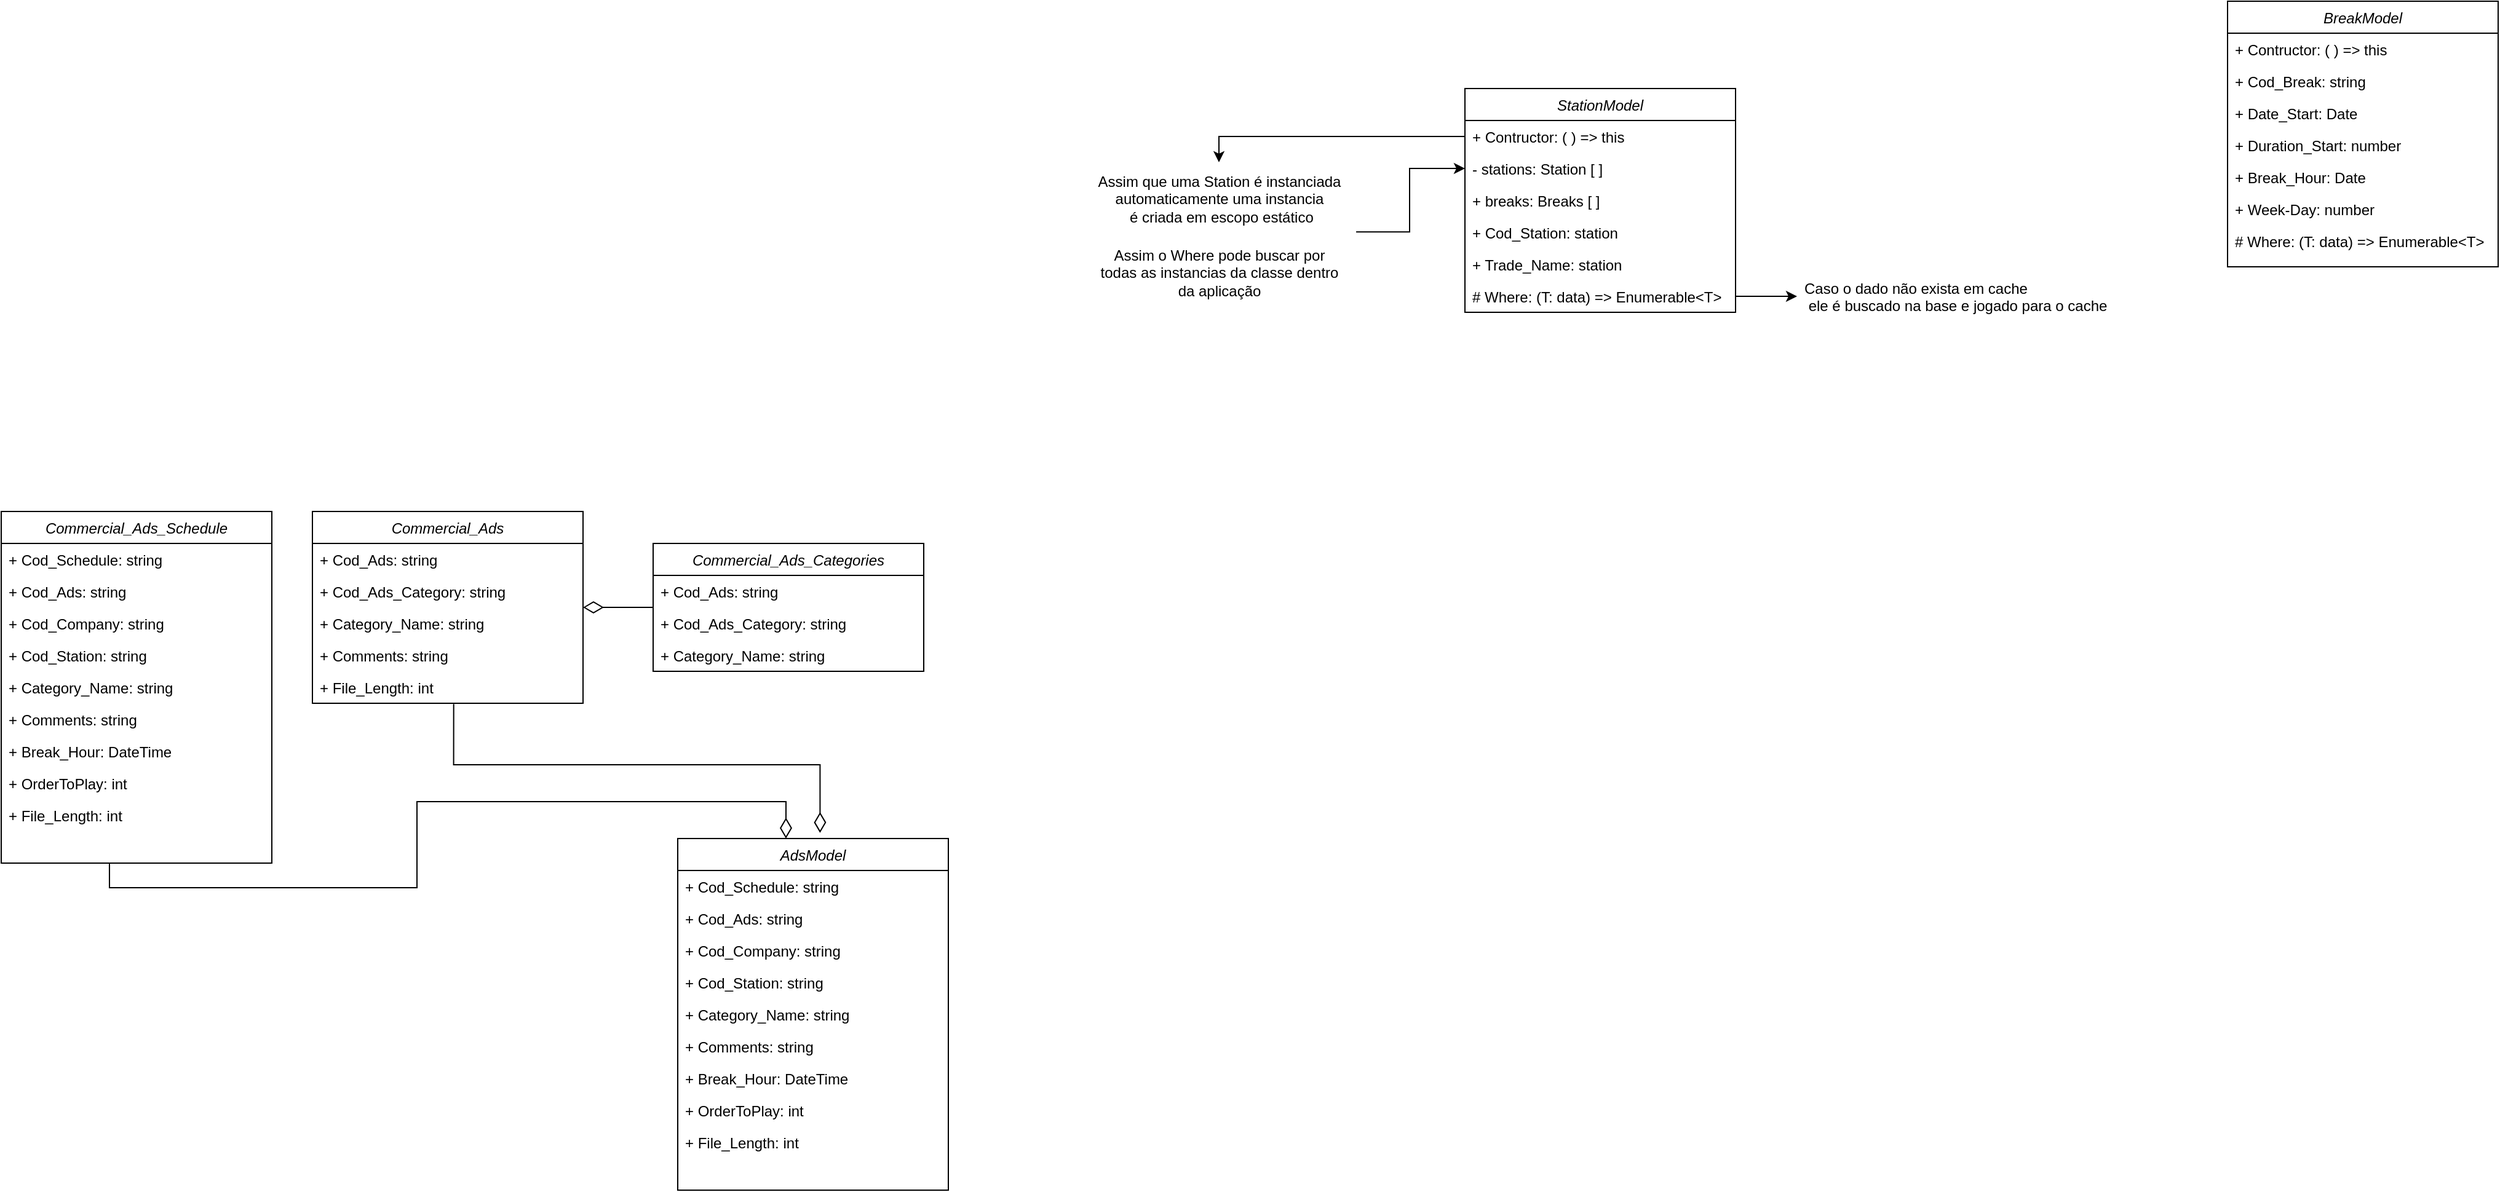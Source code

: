 <mxfile version="22.1.15" type="github" pages="2">
  <diagram id="C5RBs43oDa-KdzZeNtuy" name="Page-1">
    <mxGraphModel dx="4158" dy="1334" grid="1" gridSize="10" guides="1" tooltips="1" connect="1" arrows="1" fold="1" page="1" pageScale="1" pageWidth="827" pageHeight="1169" math="0" shadow="0">
      <root>
        <mxCell id="WIyWlLk6GJQsqaUBKTNV-0" />
        <mxCell id="WIyWlLk6GJQsqaUBKTNV-1" parent="WIyWlLk6GJQsqaUBKTNV-0" />
        <mxCell id="zkfFHV4jXpPFQw0GAbJ--0" value="StationModel" style="swimlane;fontStyle=2;align=center;verticalAlign=top;childLayout=stackLayout;horizontal=1;startSize=26;horizontalStack=0;resizeParent=1;resizeLast=0;collapsible=1;marginBottom=0;rounded=0;shadow=0;strokeWidth=1;labelBackgroundColor=none;" parent="WIyWlLk6GJQsqaUBKTNV-1" vertex="1">
          <mxGeometry x="110" y="110" width="220" height="182" as="geometry">
            <mxRectangle x="230" y="140" width="160" height="26" as="alternateBounds" />
          </mxGeometry>
        </mxCell>
        <mxCell id="fMweDs3t_jhGKL-LH0K3-19" value="+ Contructor: ( ) =&gt; this" style="text;align=left;verticalAlign=top;spacingLeft=4;spacingRight=4;overflow=hidden;rotatable=0;points=[[0,0.5],[1,0.5]];portConstraint=eastwest;labelBackgroundColor=none;" parent="zkfFHV4jXpPFQw0GAbJ--0" vertex="1">
          <mxGeometry y="26" width="220" height="26" as="geometry" />
        </mxCell>
        <mxCell id="zkfFHV4jXpPFQw0GAbJ--5" value="- stations: Station [ ]" style="text;align=left;verticalAlign=top;spacingLeft=4;spacingRight=4;overflow=hidden;rotatable=0;points=[[0,0.5],[1,0.5]];portConstraint=eastwest;labelBackgroundColor=none;" parent="zkfFHV4jXpPFQw0GAbJ--0" vertex="1">
          <mxGeometry y="52" width="220" height="26" as="geometry" />
        </mxCell>
        <mxCell id="fMweDs3t_jhGKL-LH0K3-15" value="+ breaks: Breaks [ ]" style="text;align=left;verticalAlign=top;spacingLeft=4;spacingRight=4;overflow=hidden;rotatable=0;points=[[0,0.5],[1,0.5]];portConstraint=eastwest;labelBackgroundColor=none;" parent="zkfFHV4jXpPFQw0GAbJ--0" vertex="1">
          <mxGeometry y="78" width="220" height="26" as="geometry" />
        </mxCell>
        <mxCell id="fMweDs3t_jhGKL-LH0K3-24" value="+ Cod_Station: station" style="text;align=left;verticalAlign=top;spacingLeft=4;spacingRight=4;overflow=hidden;rotatable=0;points=[[0,0.5],[1,0.5]];portConstraint=eastwest;labelBackgroundColor=none;" parent="zkfFHV4jXpPFQw0GAbJ--0" vertex="1">
          <mxGeometry y="104" width="220" height="26" as="geometry" />
        </mxCell>
        <mxCell id="fMweDs3t_jhGKL-LH0K3-25" value="+ Trade_Name: station" style="text;align=left;verticalAlign=top;spacingLeft=4;spacingRight=4;overflow=hidden;rotatable=0;points=[[0,0.5],[1,0.5]];portConstraint=eastwest;labelBackgroundColor=none;" parent="zkfFHV4jXpPFQw0GAbJ--0" vertex="1">
          <mxGeometry y="130" width="220" height="26" as="geometry" />
        </mxCell>
        <mxCell id="fMweDs3t_jhGKL-LH0K3-4" value="# Where: (T: data) =&gt; Enumerable&lt;T&gt;" style="text;align=left;verticalAlign=top;spacingLeft=4;spacingRight=4;overflow=hidden;rotatable=0;points=[[0,0.5],[1,0.5]];portConstraint=eastwest;labelBackgroundColor=none;" parent="zkfFHV4jXpPFQw0GAbJ--0" vertex="1">
          <mxGeometry y="156" width="220" height="26" as="geometry" />
        </mxCell>
        <mxCell id="fMweDs3t_jhGKL-LH0K3-22" style="edgeStyle=orthogonalEdgeStyle;rounded=0;orthogonalLoop=1;jettySize=auto;html=1;entryX=0;entryY=0.5;entryDx=0;entryDy=0;exitX=1.007;exitY=0.944;exitDx=0;exitDy=0;exitPerimeter=0;" parent="WIyWlLk6GJQsqaUBKTNV-1" source="fMweDs3t_jhGKL-LH0K3-21" target="zkfFHV4jXpPFQw0GAbJ--5" edge="1">
          <mxGeometry relative="1" as="geometry" />
        </mxCell>
        <mxCell id="fMweDs3t_jhGKL-LH0K3-21" value="Assim que uma Station é instanciada&lt;br&gt;automaticamente uma&amp;nbsp;instancia&lt;br&gt;&amp;nbsp;é criada em escopo estático" style="text;html=1;align=center;verticalAlign=middle;resizable=0;points=[];autosize=1;strokeColor=none;fillColor=none;" parent="WIyWlLk6GJQsqaUBKTNV-1" vertex="1">
          <mxGeometry x="-200" y="170" width="220" height="60" as="geometry" />
        </mxCell>
        <mxCell id="fMweDs3t_jhGKL-LH0K3-20" style="edgeStyle=orthogonalEdgeStyle;rounded=0;orthogonalLoop=1;jettySize=auto;html=1;" parent="WIyWlLk6GJQsqaUBKTNV-1" source="fMweDs3t_jhGKL-LH0K3-19" target="fMweDs3t_jhGKL-LH0K3-21" edge="1">
          <mxGeometry relative="1" as="geometry">
            <mxPoint x="-40" y="170" as="targetPoint" />
          </mxGeometry>
        </mxCell>
        <mxCell id="fMweDs3t_jhGKL-LH0K3-23" value="Assim o Where pode buscar por&lt;br&gt;todas as instancias da classe dentro&lt;br&gt;da aplicação" style="text;html=1;align=center;verticalAlign=middle;resizable=0;points=[];autosize=1;strokeColor=none;fillColor=none;" parent="WIyWlLk6GJQsqaUBKTNV-1" vertex="1">
          <mxGeometry x="-200" y="230" width="220" height="60" as="geometry" />
        </mxCell>
        <mxCell id="YzpSQ4dwVgvBKcLnN7GU-22" value="Caso o dado não exista em cache&#xa; ele é buscado na base e jogado para o cache" style="text;align=left;verticalAlign=top;spacingLeft=4;spacingRight=4;overflow=hidden;rotatable=0;points=[[0,0.5],[1,0.5]];portConstraint=eastwest;labelBackgroundColor=none;" parent="WIyWlLk6GJQsqaUBKTNV-1" vertex="1">
          <mxGeometry x="380" y="259" width="260" height="40" as="geometry" />
        </mxCell>
        <mxCell id="YzpSQ4dwVgvBKcLnN7GU-23" style="edgeStyle=none;rounded=0;orthogonalLoop=1;jettySize=auto;html=1;" parent="WIyWlLk6GJQsqaUBKTNV-1" source="fMweDs3t_jhGKL-LH0K3-4" target="YzpSQ4dwVgvBKcLnN7GU-22" edge="1">
          <mxGeometry relative="1" as="geometry" />
        </mxCell>
        <mxCell id="YzpSQ4dwVgvBKcLnN7GU-24" value="BreakModel" style="swimlane;fontStyle=2;align=center;verticalAlign=top;childLayout=stackLayout;horizontal=1;startSize=26;horizontalStack=0;resizeParent=1;resizeLast=0;collapsible=1;marginBottom=0;rounded=0;shadow=0;strokeWidth=1;labelBackgroundColor=none;" parent="WIyWlLk6GJQsqaUBKTNV-1" vertex="1">
          <mxGeometry x="730" y="39" width="220" height="216" as="geometry">
            <mxRectangle x="230" y="140" width="160" height="26" as="alternateBounds" />
          </mxGeometry>
        </mxCell>
        <mxCell id="YzpSQ4dwVgvBKcLnN7GU-25" value="+ Contructor: ( ) =&gt; this" style="text;align=left;verticalAlign=top;spacingLeft=4;spacingRight=4;overflow=hidden;rotatable=0;points=[[0,0.5],[1,0.5]];portConstraint=eastwest;labelBackgroundColor=none;" parent="YzpSQ4dwVgvBKcLnN7GU-24" vertex="1">
          <mxGeometry y="26" width="220" height="26" as="geometry" />
        </mxCell>
        <mxCell id="YzpSQ4dwVgvBKcLnN7GU-31" value="+ Cod_Break: string" style="text;align=left;verticalAlign=top;spacingLeft=4;spacingRight=4;overflow=hidden;rotatable=0;points=[[0,0.5],[1,0.5]];portConstraint=eastwest;labelBackgroundColor=none;" parent="YzpSQ4dwVgvBKcLnN7GU-24" vertex="1">
          <mxGeometry y="52" width="220" height="26" as="geometry" />
        </mxCell>
        <mxCell id="YzpSQ4dwVgvBKcLnN7GU-32" value="+ Date_Start: Date" style="text;align=left;verticalAlign=top;spacingLeft=4;spacingRight=4;overflow=hidden;rotatable=0;points=[[0,0.5],[1,0.5]];portConstraint=eastwest;labelBackgroundColor=none;" parent="YzpSQ4dwVgvBKcLnN7GU-24" vertex="1">
          <mxGeometry y="78" width="220" height="26" as="geometry" />
        </mxCell>
        <mxCell id="YzpSQ4dwVgvBKcLnN7GU-33" value="+ Duration_Start: number" style="text;align=left;verticalAlign=top;spacingLeft=4;spacingRight=4;overflow=hidden;rotatable=0;points=[[0,0.5],[1,0.5]];portConstraint=eastwest;labelBackgroundColor=none;" parent="YzpSQ4dwVgvBKcLnN7GU-24" vertex="1">
          <mxGeometry y="104" width="220" height="26" as="geometry" />
        </mxCell>
        <mxCell id="YzpSQ4dwVgvBKcLnN7GU-35" value="+ Break_Hour: Date" style="text;align=left;verticalAlign=top;spacingLeft=4;spacingRight=4;overflow=hidden;rotatable=0;points=[[0,0.5],[1,0.5]];portConstraint=eastwest;labelBackgroundColor=none;" parent="YzpSQ4dwVgvBKcLnN7GU-24" vertex="1">
          <mxGeometry y="130" width="220" height="26" as="geometry" />
        </mxCell>
        <mxCell id="YzpSQ4dwVgvBKcLnN7GU-34" value="+ Week-Day: number" style="text;align=left;verticalAlign=top;spacingLeft=4;spacingRight=4;overflow=hidden;rotatable=0;points=[[0,0.5],[1,0.5]];portConstraint=eastwest;labelBackgroundColor=none;" parent="YzpSQ4dwVgvBKcLnN7GU-24" vertex="1">
          <mxGeometry y="156" width="220" height="26" as="geometry" />
        </mxCell>
        <mxCell id="YzpSQ4dwVgvBKcLnN7GU-30" value="# Where: (T: data) =&gt; Enumerable&lt;T&gt;" style="text;align=left;verticalAlign=top;spacingLeft=4;spacingRight=4;overflow=hidden;rotatable=0;points=[[0,0.5],[1,0.5]];portConstraint=eastwest;labelBackgroundColor=none;" parent="YzpSQ4dwVgvBKcLnN7GU-24" vertex="1">
          <mxGeometry y="182" width="220" height="34" as="geometry" />
        </mxCell>
        <mxCell id="zrInOLC_ldXpkY55pM72-10" style="edgeStyle=orthogonalEdgeStyle;rounded=0;orthogonalLoop=1;jettySize=auto;html=1;exitX=0.5;exitY=1;exitDx=0;exitDy=0;entryX=0.5;entryY=0;entryDx=0;entryDy=0;endArrow=diamondThin;endFill=0;endSize=14;" parent="WIyWlLk6GJQsqaUBKTNV-1" edge="1">
          <mxGeometry relative="1" as="geometry">
            <mxPoint x="-992.02" y="740" as="sourcePoint" />
            <mxPoint x="-442.02" y="720" as="targetPoint" />
            <Array as="points">
              <mxPoint x="-992.02" y="760" />
              <mxPoint x="-742.02" y="760" />
              <mxPoint x="-742.02" y="690" />
              <mxPoint x="-442.02" y="690" />
            </Array>
          </mxGeometry>
        </mxCell>
        <mxCell id="4FLb-SYZJmIeSUjQTT3w-0" value="Commercial_Ads_Schedule" style="swimlane;fontStyle=2;align=center;verticalAlign=top;childLayout=stackLayout;horizontal=1;startSize=26;horizontalStack=0;resizeParent=1;resizeLast=0;collapsible=1;marginBottom=0;rounded=0;shadow=0;strokeWidth=1;labelBackgroundColor=none;" parent="WIyWlLk6GJQsqaUBKTNV-1" vertex="1">
          <mxGeometry x="-1080" y="454" width="220" height="286" as="geometry">
            <mxRectangle x="230" y="140" width="160" height="26" as="alternateBounds" />
          </mxGeometry>
        </mxCell>
        <mxCell id="4FLb-SYZJmIeSUjQTT3w-15" value="+ Cod_Schedule: string" style="text;align=left;verticalAlign=top;spacingLeft=4;spacingRight=4;overflow=hidden;rotatable=0;points=[[0,0.5],[1,0.5]];portConstraint=eastwest;labelBackgroundColor=none;" parent="4FLb-SYZJmIeSUjQTT3w-0" vertex="1">
          <mxGeometry y="26" width="220" height="26" as="geometry" />
        </mxCell>
        <mxCell id="4FLb-SYZJmIeSUjQTT3w-20" value="+ Cod_Ads: string" style="text;align=left;verticalAlign=top;spacingLeft=4;spacingRight=4;overflow=hidden;rotatable=0;points=[[0,0.5],[1,0.5]];portConstraint=eastwest;labelBackgroundColor=none;" parent="4FLb-SYZJmIeSUjQTT3w-0" vertex="1">
          <mxGeometry y="52" width="220" height="26" as="geometry" />
        </mxCell>
        <mxCell id="4FLb-SYZJmIeSUjQTT3w-16" value="+ Cod_Company: string" style="text;align=left;verticalAlign=top;spacingLeft=4;spacingRight=4;overflow=hidden;rotatable=0;points=[[0,0.5],[1,0.5]];portConstraint=eastwest;labelBackgroundColor=none;" parent="4FLb-SYZJmIeSUjQTT3w-0" vertex="1">
          <mxGeometry y="78" width="220" height="26" as="geometry" />
        </mxCell>
        <mxCell id="4FLb-SYZJmIeSUjQTT3w-17" value="+ Cod_Station: string" style="text;align=left;verticalAlign=top;spacingLeft=4;spacingRight=4;overflow=hidden;rotatable=0;points=[[0,0.5],[1,0.5]];portConstraint=eastwest;labelBackgroundColor=none;" parent="4FLb-SYZJmIeSUjQTT3w-0" vertex="1">
          <mxGeometry y="104" width="220" height="26" as="geometry" />
        </mxCell>
        <mxCell id="4FLb-SYZJmIeSUjQTT3w-29" value="+ Category_Name: string" style="text;align=left;verticalAlign=top;spacingLeft=4;spacingRight=4;overflow=hidden;rotatable=0;points=[[0,0.5],[1,0.5]];portConstraint=eastwest;labelBackgroundColor=none;" parent="4FLb-SYZJmIeSUjQTT3w-0" vertex="1">
          <mxGeometry y="130" width="220" height="26" as="geometry" />
        </mxCell>
        <mxCell id="4FLb-SYZJmIeSUjQTT3w-32" value="+ Comments: string" style="text;align=left;verticalAlign=top;spacingLeft=4;spacingRight=4;overflow=hidden;rotatable=0;points=[[0,0.5],[1,0.5]];portConstraint=eastwest;labelBackgroundColor=none;" parent="4FLb-SYZJmIeSUjQTT3w-0" vertex="1">
          <mxGeometry y="156" width="220" height="26" as="geometry" />
        </mxCell>
        <mxCell id="4FLb-SYZJmIeSUjQTT3w-33" value="+ Break_Hour: DateTime" style="text;align=left;verticalAlign=top;spacingLeft=4;spacingRight=4;overflow=hidden;rotatable=0;points=[[0,0.5],[1,0.5]];portConstraint=eastwest;labelBackgroundColor=none;" parent="4FLb-SYZJmIeSUjQTT3w-0" vertex="1">
          <mxGeometry y="182" width="220" height="26" as="geometry" />
        </mxCell>
        <mxCell id="4FLb-SYZJmIeSUjQTT3w-34" value="+ OrderToPlay: int" style="text;align=left;verticalAlign=top;spacingLeft=4;spacingRight=4;overflow=hidden;rotatable=0;points=[[0,0.5],[1,0.5]];portConstraint=eastwest;labelBackgroundColor=none;" parent="4FLb-SYZJmIeSUjQTT3w-0" vertex="1">
          <mxGeometry y="208" width="220" height="26" as="geometry" />
        </mxCell>
        <mxCell id="4FLb-SYZJmIeSUjQTT3w-35" value="+ File_Length: int" style="text;align=left;verticalAlign=top;spacingLeft=4;spacingRight=4;overflow=hidden;rotatable=0;points=[[0,0.5],[1,0.5]];portConstraint=eastwest;labelBackgroundColor=none;" parent="4FLb-SYZJmIeSUjQTT3w-0" vertex="1">
          <mxGeometry y="234" width="220" height="26" as="geometry" />
        </mxCell>
        <mxCell id="4FLb-SYZJmIeSUjQTT3w-13" style="edgeStyle=orthogonalEdgeStyle;rounded=0;orthogonalLoop=1;jettySize=auto;html=1;entryX=1;entryY=0.5;entryDx=0;entryDy=0;endArrow=diamondThin;endFill=0;endSize=14;" parent="WIyWlLk6GJQsqaUBKTNV-1" source="4FLb-SYZJmIeSUjQTT3w-8" target="4FLb-SYZJmIeSUjQTT3w-9" edge="1">
          <mxGeometry relative="1" as="geometry" />
        </mxCell>
        <mxCell id="4FLb-SYZJmIeSUjQTT3w-8" value="Commercial_Ads_Categories" style="swimlane;fontStyle=2;align=center;verticalAlign=top;childLayout=stackLayout;horizontal=1;startSize=26;horizontalStack=0;resizeParent=1;resizeLast=0;collapsible=1;marginBottom=0;rounded=0;shadow=0;strokeWidth=1;labelBackgroundColor=none;" parent="WIyWlLk6GJQsqaUBKTNV-1" vertex="1">
          <mxGeometry x="-550" y="480" width="220" height="104" as="geometry">
            <mxRectangle x="230" y="140" width="160" height="26" as="alternateBounds" />
          </mxGeometry>
        </mxCell>
        <mxCell id="4FLb-SYZJmIeSUjQTT3w-22" value="+ Cod_Ads: string" style="text;align=left;verticalAlign=top;spacingLeft=4;spacingRight=4;overflow=hidden;rotatable=0;points=[[0,0.5],[1,0.5]];portConstraint=eastwest;labelBackgroundColor=none;" parent="4FLb-SYZJmIeSUjQTT3w-8" vertex="1">
          <mxGeometry y="26" width="220" height="26" as="geometry" />
        </mxCell>
        <mxCell id="4FLb-SYZJmIeSUjQTT3w-23" value="+ Cod_Ads_Category: string" style="text;align=left;verticalAlign=top;spacingLeft=4;spacingRight=4;overflow=hidden;rotatable=0;points=[[0,0.5],[1,0.5]];portConstraint=eastwest;labelBackgroundColor=none;" parent="4FLb-SYZJmIeSUjQTT3w-8" vertex="1">
          <mxGeometry y="52" width="220" height="26" as="geometry" />
        </mxCell>
        <mxCell id="4FLb-SYZJmIeSUjQTT3w-24" value="+ Category_Name: string" style="text;align=left;verticalAlign=top;spacingLeft=4;spacingRight=4;overflow=hidden;rotatable=0;points=[[0,0.5],[1,0.5]];portConstraint=eastwest;labelBackgroundColor=none;" parent="4FLb-SYZJmIeSUjQTT3w-8" vertex="1">
          <mxGeometry y="78" width="220" height="26" as="geometry" />
        </mxCell>
        <mxCell id="4FLb-SYZJmIeSUjQTT3w-12" style="edgeStyle=orthogonalEdgeStyle;rounded=0;orthogonalLoop=1;jettySize=auto;html=1;exitX=0.522;exitY=1.025;exitDx=0;exitDy=0;entryX=0.526;entryY=-0.016;entryDx=0;entryDy=0;endArrow=diamondThin;endFill=0;endSize=14;exitPerimeter=0;entryPerimeter=0;" parent="WIyWlLk6GJQsqaUBKTNV-1" source="4FLb-SYZJmIeSUjQTT3w-36" target="zrInOLC_ldXpkY55pM72-0" edge="1">
          <mxGeometry relative="1" as="geometry">
            <mxPoint x="-711" y="640" as="sourcePoint" />
            <mxPoint x="-414" y="750" as="targetPoint" />
          </mxGeometry>
        </mxCell>
        <mxCell id="4FLb-SYZJmIeSUjQTT3w-9" value="Commercial_Ads" style="swimlane;fontStyle=2;align=center;verticalAlign=top;childLayout=stackLayout;horizontal=1;startSize=26;horizontalStack=0;resizeParent=1;resizeLast=0;collapsible=1;marginBottom=0;rounded=0;shadow=0;strokeWidth=1;labelBackgroundColor=none;" parent="WIyWlLk6GJQsqaUBKTNV-1" vertex="1">
          <mxGeometry x="-827" y="454" width="220" height="156" as="geometry">
            <mxRectangle x="230" y="140" width="160" height="26" as="alternateBounds" />
          </mxGeometry>
        </mxCell>
        <mxCell id="4FLb-SYZJmIeSUjQTT3w-21" value="+ Cod_Ads: string" style="text;align=left;verticalAlign=top;spacingLeft=4;spacingRight=4;overflow=hidden;rotatable=0;points=[[0,0.5],[1,0.5]];portConstraint=eastwest;labelBackgroundColor=none;" parent="4FLb-SYZJmIeSUjQTT3w-9" vertex="1">
          <mxGeometry y="26" width="220" height="26" as="geometry" />
        </mxCell>
        <mxCell id="4FLb-SYZJmIeSUjQTT3w-30" value="+ Cod_Ads_Category: string" style="text;align=left;verticalAlign=top;spacingLeft=4;spacingRight=4;overflow=hidden;rotatable=0;points=[[0,0.5],[1,0.5]];portConstraint=eastwest;labelBackgroundColor=none;" parent="4FLb-SYZJmIeSUjQTT3w-9" vertex="1">
          <mxGeometry y="52" width="220" height="26" as="geometry" />
        </mxCell>
        <mxCell id="4FLb-SYZJmIeSUjQTT3w-28" value="+ Category_Name: string" style="text;align=left;verticalAlign=top;spacingLeft=4;spacingRight=4;overflow=hidden;rotatable=0;points=[[0,0.5],[1,0.5]];portConstraint=eastwest;labelBackgroundColor=none;" parent="4FLb-SYZJmIeSUjQTT3w-9" vertex="1">
          <mxGeometry y="78" width="220" height="26" as="geometry" />
        </mxCell>
        <mxCell id="4FLb-SYZJmIeSUjQTT3w-31" value="+ Comments: string" style="text;align=left;verticalAlign=top;spacingLeft=4;spacingRight=4;overflow=hidden;rotatable=0;points=[[0,0.5],[1,0.5]];portConstraint=eastwest;labelBackgroundColor=none;" parent="4FLb-SYZJmIeSUjQTT3w-9" vertex="1">
          <mxGeometry y="104" width="220" height="26" as="geometry" />
        </mxCell>
        <mxCell id="4FLb-SYZJmIeSUjQTT3w-36" value="+ File_Length: int" style="text;align=left;verticalAlign=top;spacingLeft=4;spacingRight=4;overflow=hidden;rotatable=0;points=[[0,0.5],[1,0.5]];portConstraint=eastwest;labelBackgroundColor=none;" parent="4FLb-SYZJmIeSUjQTT3w-9" vertex="1">
          <mxGeometry y="130" width="220" height="26" as="geometry" />
        </mxCell>
        <mxCell id="zrInOLC_ldXpkY55pM72-0" value="AdsModel" style="swimlane;fontStyle=2;align=center;verticalAlign=top;childLayout=stackLayout;horizontal=1;startSize=26;horizontalStack=0;resizeParent=1;resizeLast=0;collapsible=1;marginBottom=0;rounded=0;shadow=0;strokeWidth=1;labelBackgroundColor=none;" parent="WIyWlLk6GJQsqaUBKTNV-1" vertex="1">
          <mxGeometry x="-530" y="720" width="220" height="286" as="geometry">
            <mxRectangle x="230" y="140" width="160" height="26" as="alternateBounds" />
          </mxGeometry>
        </mxCell>
        <mxCell id="zrInOLC_ldXpkY55pM72-1" value="+ Cod_Schedule: string" style="text;align=left;verticalAlign=top;spacingLeft=4;spacingRight=4;overflow=hidden;rotatable=0;points=[[0,0.5],[1,0.5]];portConstraint=eastwest;labelBackgroundColor=none;" parent="zrInOLC_ldXpkY55pM72-0" vertex="1">
          <mxGeometry y="26" width="220" height="26" as="geometry" />
        </mxCell>
        <mxCell id="zrInOLC_ldXpkY55pM72-2" value="+ Cod_Ads: string" style="text;align=left;verticalAlign=top;spacingLeft=4;spacingRight=4;overflow=hidden;rotatable=0;points=[[0,0.5],[1,0.5]];portConstraint=eastwest;labelBackgroundColor=none;" parent="zrInOLC_ldXpkY55pM72-0" vertex="1">
          <mxGeometry y="52" width="220" height="26" as="geometry" />
        </mxCell>
        <mxCell id="zrInOLC_ldXpkY55pM72-3" value="+ Cod_Company: string" style="text;align=left;verticalAlign=top;spacingLeft=4;spacingRight=4;overflow=hidden;rotatable=0;points=[[0,0.5],[1,0.5]];portConstraint=eastwest;labelBackgroundColor=none;" parent="zrInOLC_ldXpkY55pM72-0" vertex="1">
          <mxGeometry y="78" width="220" height="26" as="geometry" />
        </mxCell>
        <mxCell id="zrInOLC_ldXpkY55pM72-4" value="+ Cod_Station: string" style="text;align=left;verticalAlign=top;spacingLeft=4;spacingRight=4;overflow=hidden;rotatable=0;points=[[0,0.5],[1,0.5]];portConstraint=eastwest;labelBackgroundColor=none;" parent="zrInOLC_ldXpkY55pM72-0" vertex="1">
          <mxGeometry y="104" width="220" height="26" as="geometry" />
        </mxCell>
        <mxCell id="zrInOLC_ldXpkY55pM72-5" value="+ Category_Name: string" style="text;align=left;verticalAlign=top;spacingLeft=4;spacingRight=4;overflow=hidden;rotatable=0;points=[[0,0.5],[1,0.5]];portConstraint=eastwest;labelBackgroundColor=none;" parent="zrInOLC_ldXpkY55pM72-0" vertex="1">
          <mxGeometry y="130" width="220" height="26" as="geometry" />
        </mxCell>
        <mxCell id="zrInOLC_ldXpkY55pM72-6" value="+ Comments: string" style="text;align=left;verticalAlign=top;spacingLeft=4;spacingRight=4;overflow=hidden;rotatable=0;points=[[0,0.5],[1,0.5]];portConstraint=eastwest;labelBackgroundColor=none;" parent="zrInOLC_ldXpkY55pM72-0" vertex="1">
          <mxGeometry y="156" width="220" height="26" as="geometry" />
        </mxCell>
        <mxCell id="zrInOLC_ldXpkY55pM72-7" value="+ Break_Hour: DateTime" style="text;align=left;verticalAlign=top;spacingLeft=4;spacingRight=4;overflow=hidden;rotatable=0;points=[[0,0.5],[1,0.5]];portConstraint=eastwest;labelBackgroundColor=none;" parent="zrInOLC_ldXpkY55pM72-0" vertex="1">
          <mxGeometry y="182" width="220" height="26" as="geometry" />
        </mxCell>
        <mxCell id="zrInOLC_ldXpkY55pM72-8" value="+ OrderToPlay: int" style="text;align=left;verticalAlign=top;spacingLeft=4;spacingRight=4;overflow=hidden;rotatable=0;points=[[0,0.5],[1,0.5]];portConstraint=eastwest;labelBackgroundColor=none;" parent="zrInOLC_ldXpkY55pM72-0" vertex="1">
          <mxGeometry y="208" width="220" height="26" as="geometry" />
        </mxCell>
        <mxCell id="zrInOLC_ldXpkY55pM72-9" value="+ File_Length: int" style="text;align=left;verticalAlign=top;spacingLeft=4;spacingRight=4;overflow=hidden;rotatable=0;points=[[0,0.5],[1,0.5]];portConstraint=eastwest;labelBackgroundColor=none;" parent="zrInOLC_ldXpkY55pM72-0" vertex="1">
          <mxGeometry y="234" width="220" height="26" as="geometry" />
        </mxCell>
      </root>
    </mxGraphModel>
  </diagram>
  <diagram id="O9jPQ2s5qnPBB-iLlbSy" name="Primeira Interação">
    <mxGraphModel dx="894" dy="476" grid="1" gridSize="10" guides="1" tooltips="1" connect="1" arrows="1" fold="1" page="1" pageScale="1" pageWidth="827" pageHeight="1169" math="0" shadow="0">
      <root>
        <mxCell id="0" />
        <mxCell id="1" parent="0" />
        <mxCell id="HqhJ2Ivr_qGqW8AI7urJ-4" value="" style="edgeStyle=orthogonalEdgeStyle;rounded=0;orthogonalLoop=1;jettySize=auto;html=1;endArrow=none;endFill=0;sketch=1;curveFitting=1;jiggle=2;" edge="1" parent="1" source="HqhJ2Ivr_qGqW8AI7urJ-2" target="HqhJ2Ivr_qGqW8AI7urJ-6">
          <mxGeometry relative="1" as="geometry">
            <mxPoint x="250" y="215" as="targetPoint" />
          </mxGeometry>
        </mxCell>
        <mxCell id="HqhJ2Ivr_qGqW8AI7urJ-2" value="Client" style="ellipse;whiteSpace=wrap;html=1;aspect=fixed;sketch=1;curveFitting=1;jiggle=2;" vertex="1" parent="1">
          <mxGeometry x="110" y="175" width="80" height="80" as="geometry" />
        </mxCell>
        <mxCell id="HqhJ2Ivr_qGqW8AI7urJ-15" style="edgeStyle=orthogonalEdgeStyle;rounded=0;orthogonalLoop=1;jettySize=auto;html=1;exitX=1;exitY=0.5;exitDx=0;exitDy=0;sketch=1;curveFitting=1;jiggle=2;" edge="1" parent="1" source="HqhJ2Ivr_qGqW8AI7urJ-6">
          <mxGeometry relative="1" as="geometry">
            <mxPoint x="540" y="215" as="targetPoint" />
          </mxGeometry>
        </mxCell>
        <mxCell id="HqhJ2Ivr_qGqW8AI7urJ-6" value="Params" style="swimlane;fontStyle=1;align=center;verticalAlign=top;childLayout=stackLayout;horizontal=1;startSize=26;horizontalStack=0;resizeParent=1;resizeParentMax=0;resizeLast=0;collapsible=1;marginBottom=0;whiteSpace=wrap;html=1;sketch=1;curveFitting=1;jiggle=2;" vertex="1" parent="1">
          <mxGeometry x="270" y="150" width="160" height="130" as="geometry" />
        </mxCell>
        <mxCell id="HqhJ2Ivr_qGqW8AI7urJ-7" value="+ Cod_User: string" style="text;strokeColor=none;fillColor=none;align=left;verticalAlign=top;spacingLeft=4;spacingRight=4;overflow=hidden;rotatable=0;points=[[0,0.5],[1,0.5]];portConstraint=eastwest;whiteSpace=wrap;html=1;sketch=1;curveFitting=1;jiggle=2;" vertex="1" parent="HqhJ2Ivr_qGqW8AI7urJ-6">
          <mxGeometry y="26" width="160" height="26" as="geometry" />
        </mxCell>
        <mxCell id="HqhJ2Ivr_qGqW8AI7urJ-12" value="+ Cod_Station: string" style="text;strokeColor=none;fillColor=none;align=left;verticalAlign=top;spacingLeft=4;spacingRight=4;overflow=hidden;rotatable=0;points=[[0,0.5],[1,0.5]];portConstraint=eastwest;whiteSpace=wrap;html=1;sketch=1;curveFitting=1;jiggle=2;" vertex="1" parent="HqhJ2Ivr_qGqW8AI7urJ-6">
          <mxGeometry y="52" width="160" height="26" as="geometry" />
        </mxCell>
        <mxCell id="HqhJ2Ivr_qGqW8AI7urJ-13" value="+ Date_Start: Date" style="text;strokeColor=none;fillColor=none;align=left;verticalAlign=top;spacingLeft=4;spacingRight=4;overflow=hidden;rotatable=0;points=[[0,0.5],[1,0.5]];portConstraint=eastwest;whiteSpace=wrap;html=1;sketch=1;curveFitting=1;jiggle=2;" vertex="1" parent="HqhJ2Ivr_qGqW8AI7urJ-6">
          <mxGeometry y="78" width="160" height="26" as="geometry" />
        </mxCell>
        <mxCell id="HqhJ2Ivr_qGqW8AI7urJ-14" value="+ Date_End: Date" style="text;strokeColor=none;fillColor=none;align=left;verticalAlign=top;spacingLeft=4;spacingRight=4;overflow=hidden;rotatable=0;points=[[0,0.5],[1,0.5]];portConstraint=eastwest;whiteSpace=wrap;html=1;sketch=1;curveFitting=1;jiggle=2;" vertex="1" parent="HqhJ2Ivr_qGqW8AI7urJ-6">
          <mxGeometry y="104" width="160" height="26" as="geometry" />
        </mxCell>
        <mxCell id="HqhJ2Ivr_qGqW8AI7urJ-18" value="" style="edgeStyle=orthogonalEdgeStyle;rounded=0;orthogonalLoop=1;jettySize=auto;html=1;sketch=1;curveFitting=1;jiggle=2;" edge="1" parent="1" source="HqhJ2Ivr_qGqW8AI7urJ-16">
          <mxGeometry relative="1" as="geometry">
            <mxPoint x="583.0" y="345" as="targetPoint" />
          </mxGeometry>
        </mxCell>
        <mxCell id="HqhJ2Ivr_qGqW8AI7urJ-20" value="" style="edgeStyle=orthogonalEdgeStyle;rounded=0;orthogonalLoop=1;jettySize=auto;html=1;sketch=1;curveFitting=1;jiggle=2;" edge="1" parent="1" source="HqhJ2Ivr_qGqW8AI7urJ-16">
          <mxGeometry relative="1" as="geometry">
            <mxPoint x="683" y="215" as="targetPoint" />
          </mxGeometry>
        </mxCell>
        <mxCell id="HqhJ2Ivr_qGqW8AI7urJ-16" value="Server" style="ellipse;whiteSpace=wrap;html=1;aspect=fixed;sketch=1;curveFitting=1;jiggle=2;" vertex="1" parent="1">
          <mxGeometry x="543" y="175" width="80" height="80" as="geometry" />
        </mxCell>
        <mxCell id="HqhJ2Ivr_qGqW8AI7urJ-21" value="3" style="ellipse;whiteSpace=wrap;html=1;strokeColor=default;gradientColor=none;dashed=1;sketch=1;curveFitting=1;jiggle=2;" vertex="1" parent="1">
          <mxGeometry x="690" y="195" width="40" height="40" as="geometry" />
        </mxCell>
        <mxCell id="HqhJ2Ivr_qGqW8AI7urJ-25" value="1" style="ellipse;whiteSpace=wrap;html=1;strokeColor=default;gradientColor=none;dashed=1;sketch=1;curveFitting=1;jiggle=2;" vertex="1" parent="1">
          <mxGeometry x="60" y="195" width="40" height="40" as="geometry" />
        </mxCell>
        <mxCell id="HqhJ2Ivr_qGqW8AI7urJ-27" value="2" style="ellipse;whiteSpace=wrap;html=1;strokeColor=default;gradientColor=none;dashed=1;sketch=1;curveFitting=1;jiggle=2;" vertex="1" parent="1">
          <mxGeometry x="563" y="270" width="40" height="40" as="geometry" />
        </mxCell>
        <mxCell id="HqhJ2Ivr_qGqW8AI7urJ-30" value="&lt;font style=&quot;font-size: 10px;&quot;&gt;Checa se a busca está armazenada no cache&lt;/font&gt;" style="rhombus;whiteSpace=wrap;html=1;fontColor=#000000;fillColor=#ffffc0;strokeColor=#ff0000;sketch=1;curveFitting=1;jiggle=2;" vertex="1" parent="1">
          <mxGeometry x="507" y="350" width="152" height="76" as="geometry" />
        </mxCell>
        <mxCell id="HqhJ2Ivr_qGqW8AI7urJ-31" value="" style="edgeStyle=orthogonalEdgeStyle;html=1;align=left;verticalAlign=bottom;endArrow=open;endSize=8;strokeColor=#ff0000;rounded=0;entryX=0.5;entryY=0;entryDx=0;entryDy=0;entryPerimeter=0;exitX=1;exitY=0.5;exitDx=0;exitDy=0;sketch=1;curveFitting=1;jiggle=2;" edge="1" source="HqhJ2Ivr_qGqW8AI7urJ-30" parent="1" target="HqhJ2Ivr_qGqW8AI7urJ-39">
          <mxGeometry x="-1" relative="1" as="geometry">
            <mxPoint x="690" y="430" as="targetPoint" />
            <mxPoint as="offset" />
          </mxGeometry>
        </mxCell>
        <mxCell id="HqhJ2Ivr_qGqW8AI7urJ-40" value="não" style="edgeLabel;html=1;align=center;verticalAlign=middle;resizable=0;points=[];sketch=1;curveFitting=1;jiggle=2;" vertex="1" connectable="0" parent="HqhJ2Ivr_qGqW8AI7urJ-31">
          <mxGeometry x="0.186" y="1" relative="1" as="geometry">
            <mxPoint as="offset" />
          </mxGeometry>
        </mxCell>
        <mxCell id="HqhJ2Ivr_qGqW8AI7urJ-32" value="" style="edgeStyle=orthogonalEdgeStyle;html=1;align=left;verticalAlign=top;endArrow=open;endSize=8;strokeColor=#ff0000;rounded=0;entryX=0.428;entryY=-0.077;entryDx=0;entryDy=0;entryPerimeter=0;exitX=0;exitY=0.5;exitDx=0;exitDy=0;sketch=1;curveFitting=1;jiggle=2;" edge="1" source="HqhJ2Ivr_qGqW8AI7urJ-30" parent="1" target="HqhJ2Ivr_qGqW8AI7urJ-38">
          <mxGeometry x="1" y="-310" relative="1" as="geometry">
            <mxPoint x="490" y="430" as="targetPoint" />
            <mxPoint y="13" as="offset" />
          </mxGeometry>
        </mxCell>
        <mxCell id="HqhJ2Ivr_qGqW8AI7urJ-36" value="sim" style="edgeLabel;html=1;align=center;verticalAlign=middle;resizable=0;points=[];sketch=1;curveFitting=1;jiggle=2;" vertex="1" connectable="0" parent="HqhJ2Ivr_qGqW8AI7urJ-32">
          <mxGeometry x="0.918" relative="1" as="geometry">
            <mxPoint x="-1" y="-47" as="offset" />
          </mxGeometry>
        </mxCell>
        <mxCell id="HqhJ2Ivr_qGqW8AI7urJ-41" style="edgeStyle=orthogonalEdgeStyle;rounded=0;orthogonalLoop=1;jettySize=auto;html=1;sketch=1;curveFitting=1;jiggle=2;" edge="1" parent="1" source="HqhJ2Ivr_qGqW8AI7urJ-38">
          <mxGeometry relative="1" as="geometry">
            <mxPoint x="150" y="260" as="targetPoint" />
          </mxGeometry>
        </mxCell>
        <mxCell id="HqhJ2Ivr_qGqW8AI7urJ-38" value="Cache" style="whiteSpace=wrap;html=1;sketch=1;curveFitting=1;jiggle=2;" vertex="1" parent="1">
          <mxGeometry x="453" y="490" width="80" height="40" as="geometry" />
        </mxCell>
        <mxCell id="HqhJ2Ivr_qGqW8AI7urJ-42" style="edgeStyle=orthogonalEdgeStyle;rounded=0;orthogonalLoop=1;jettySize=auto;html=1;sketch=1;curveFitting=1;jiggle=2;" edge="1" parent="1" source="HqhJ2Ivr_qGqW8AI7urJ-39">
          <mxGeometry relative="1" as="geometry">
            <mxPoint x="150" y="260" as="targetPoint" />
            <Array as="points">
              <mxPoint x="689" y="590" />
              <mxPoint x="150" y="590" />
            </Array>
          </mxGeometry>
        </mxCell>
        <mxCell id="HqhJ2Ivr_qGqW8AI7urJ-43" style="edgeStyle=orthogonalEdgeStyle;rounded=0;sketch=1;hachureGap=4;jiggle=2;curveFitting=1;orthogonalLoop=1;jettySize=auto;html=1;entryX=1;entryY=0.5;entryDx=0;entryDy=0;fontFamily=Architects Daughter;fontSource=https%3A%2F%2Ffonts.googleapis.com%2Fcss%3Ffamily%3DArchitects%2BDaughter;fontSize=16;" edge="1" parent="1" source="HqhJ2Ivr_qGqW8AI7urJ-39" target="HqhJ2Ivr_qGqW8AI7urJ-38">
          <mxGeometry relative="1" as="geometry" />
        </mxCell>
        <mxCell id="HqhJ2Ivr_qGqW8AI7urJ-39" value="Database" style="shape=cylinder3;whiteSpace=wrap;html=1;boundedLbl=1;backgroundOutline=1;size=15;sketch=1;curveFitting=1;jiggle=2;" vertex="1" parent="1">
          <mxGeometry x="659" y="470" width="60" height="80" as="geometry" />
        </mxCell>
      </root>
    </mxGraphModel>
  </diagram>
</mxfile>
